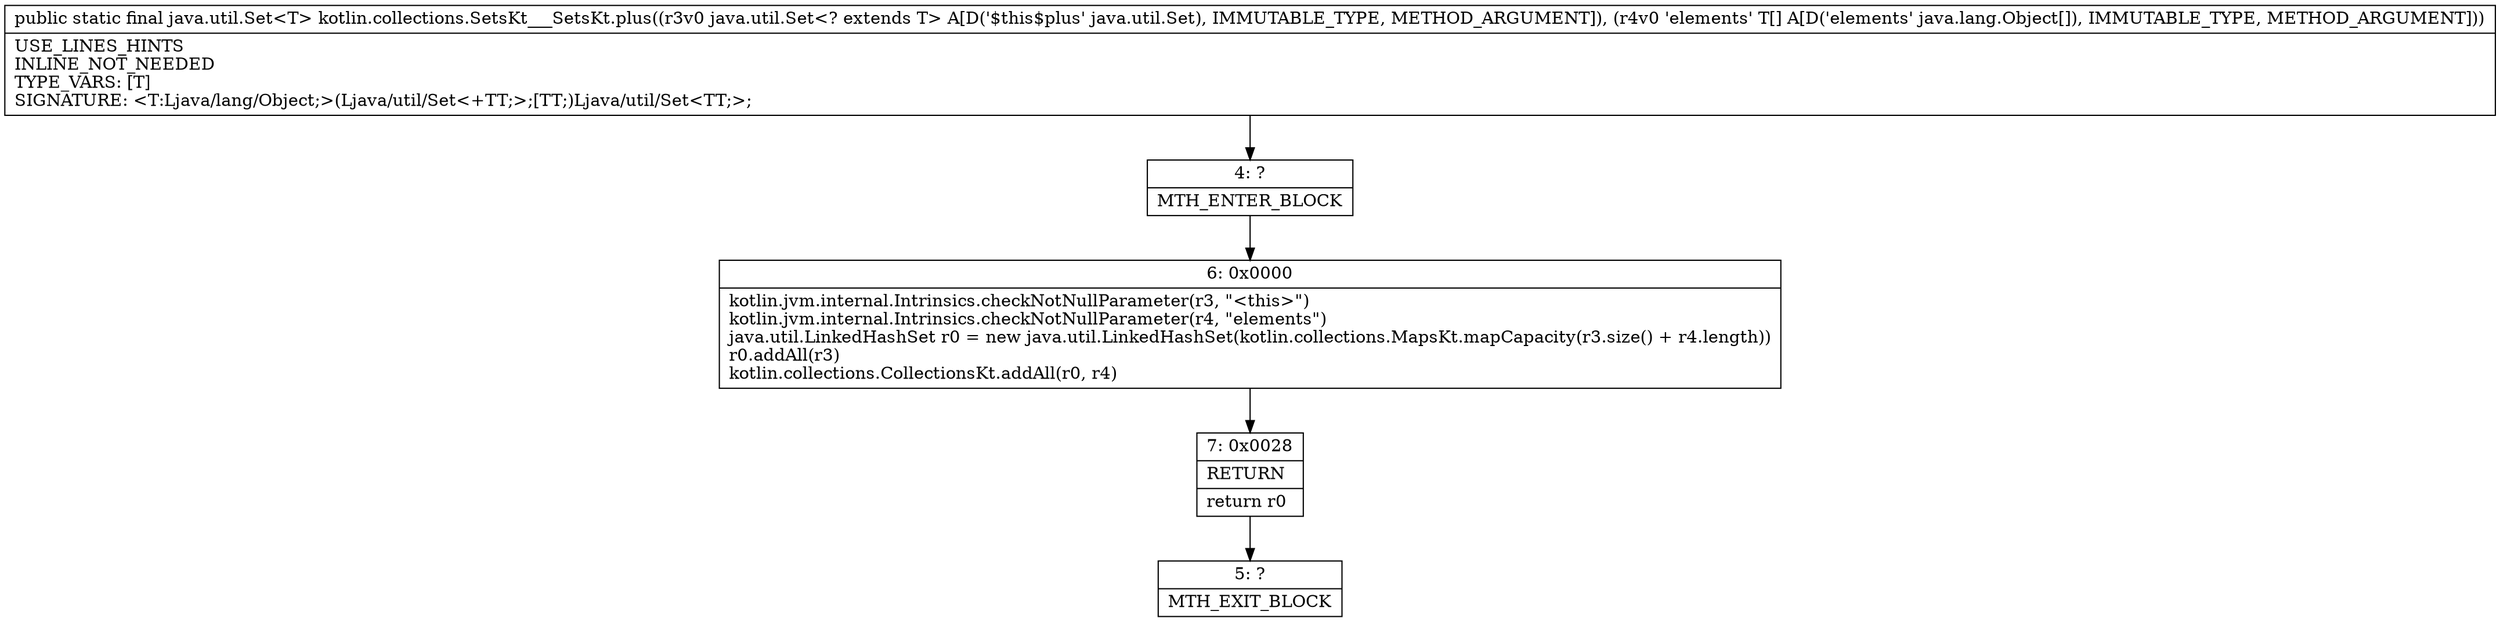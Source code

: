 digraph "CFG forkotlin.collections.SetsKt___SetsKt.plus(Ljava\/util\/Set;[Ljava\/lang\/Object;)Ljava\/util\/Set;" {
Node_4 [shape=record,label="{4\:\ ?|MTH_ENTER_BLOCK\l}"];
Node_6 [shape=record,label="{6\:\ 0x0000|kotlin.jvm.internal.Intrinsics.checkNotNullParameter(r3, \"\<this\>\")\lkotlin.jvm.internal.Intrinsics.checkNotNullParameter(r4, \"elements\")\ljava.util.LinkedHashSet r0 = new java.util.LinkedHashSet(kotlin.collections.MapsKt.mapCapacity(r3.size() + r4.length))\lr0.addAll(r3)\lkotlin.collections.CollectionsKt.addAll(r0, r4)\l}"];
Node_7 [shape=record,label="{7\:\ 0x0028|RETURN\l|return r0\l}"];
Node_5 [shape=record,label="{5\:\ ?|MTH_EXIT_BLOCK\l}"];
MethodNode[shape=record,label="{public static final java.util.Set\<T\> kotlin.collections.SetsKt___SetsKt.plus((r3v0 java.util.Set\<? extends T\> A[D('$this$plus' java.util.Set), IMMUTABLE_TYPE, METHOD_ARGUMENT]), (r4v0 'elements' T[] A[D('elements' java.lang.Object[]), IMMUTABLE_TYPE, METHOD_ARGUMENT]))  | USE_LINES_HINTS\lINLINE_NOT_NEEDED\lTYPE_VARS: [T]\lSIGNATURE: \<T:Ljava\/lang\/Object;\>(Ljava\/util\/Set\<+TT;\>;[TT;)Ljava\/util\/Set\<TT;\>;\l}"];
MethodNode -> Node_4;Node_4 -> Node_6;
Node_6 -> Node_7;
Node_7 -> Node_5;
}

